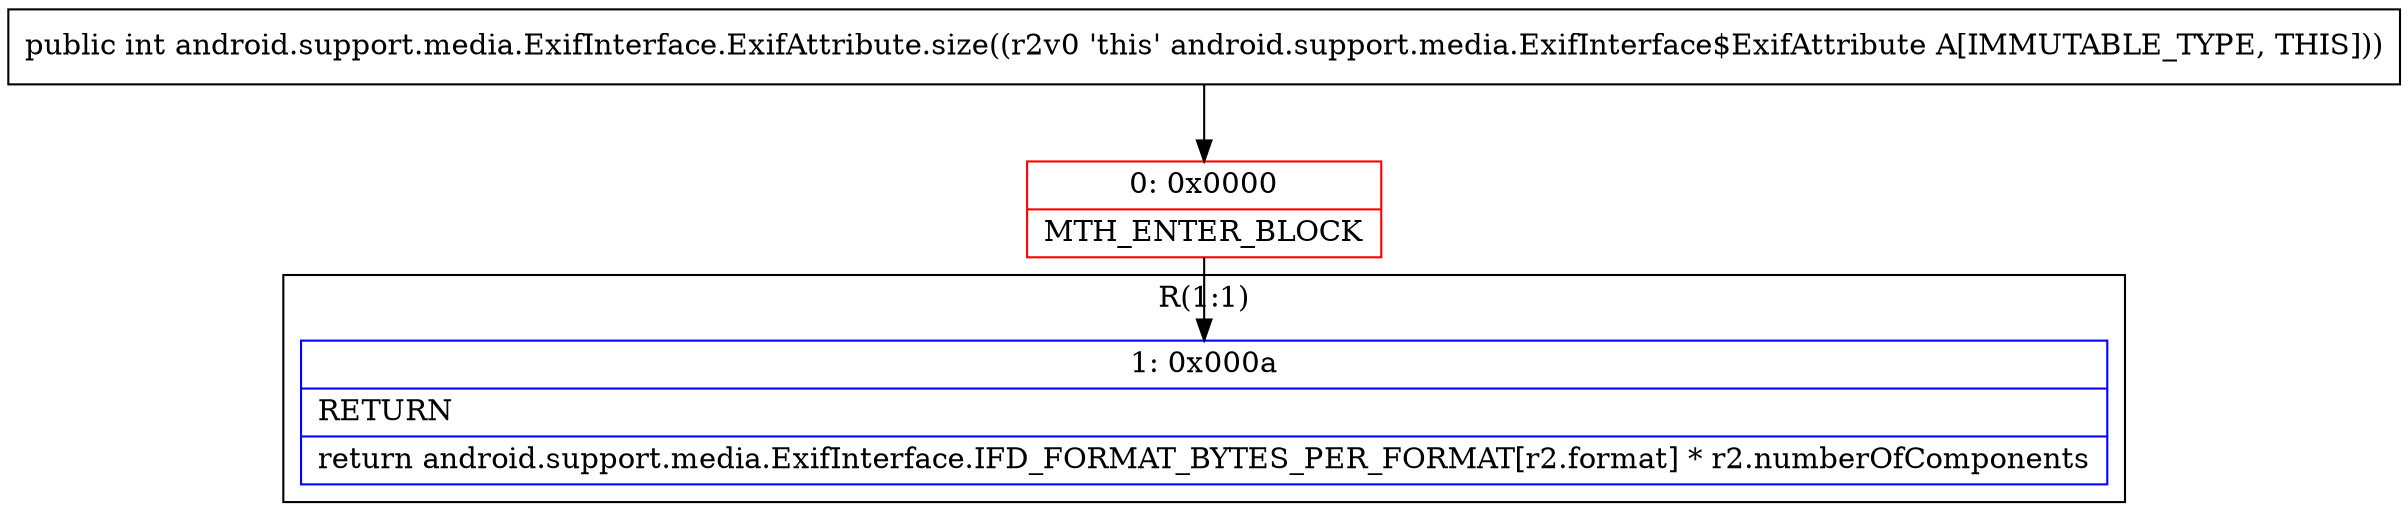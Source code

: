 digraph "CFG forandroid.support.media.ExifInterface.ExifAttribute.size()I" {
subgraph cluster_Region_627234349 {
label = "R(1:1)";
node [shape=record,color=blue];
Node_1 [shape=record,label="{1\:\ 0x000a|RETURN\l|return android.support.media.ExifInterface.IFD_FORMAT_BYTES_PER_FORMAT[r2.format] * r2.numberOfComponents\l}"];
}
Node_0 [shape=record,color=red,label="{0\:\ 0x0000|MTH_ENTER_BLOCK\l}"];
MethodNode[shape=record,label="{public int android.support.media.ExifInterface.ExifAttribute.size((r2v0 'this' android.support.media.ExifInterface$ExifAttribute A[IMMUTABLE_TYPE, THIS])) }"];
MethodNode -> Node_0;
Node_0 -> Node_1;
}

